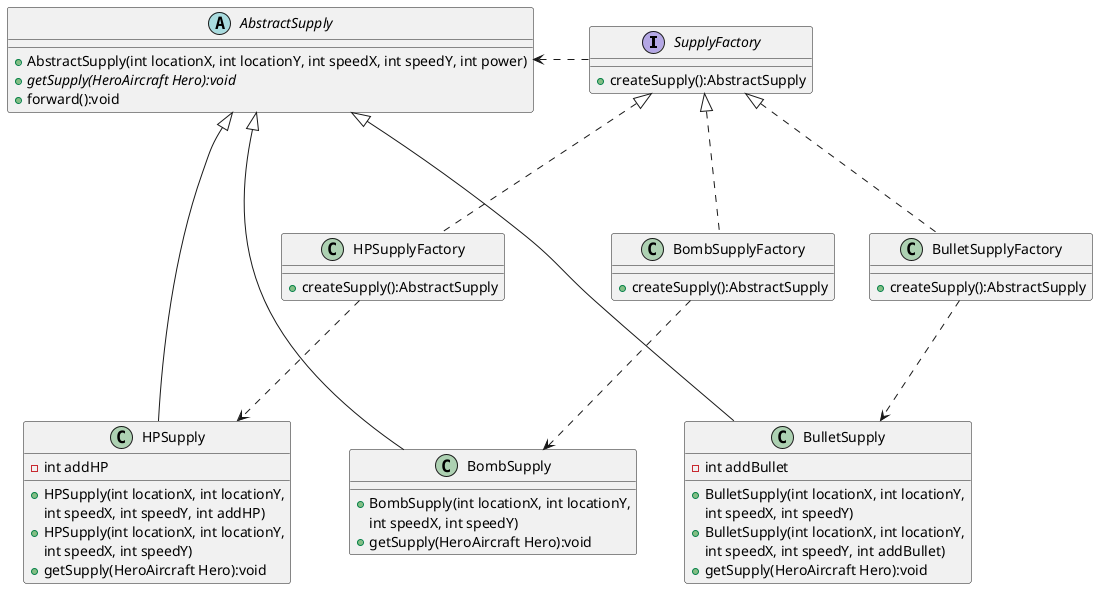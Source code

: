 @startuml
'https://plantuml.com/class-diagram

Interface SupplyFactory{
    + createSupply():AbstractSupply
}
SupplyFactory..left.>AbstractSupply
abstract class AbstractSupply
{
    + AbstractSupply(int locationX, int locationY, int speedX, int speedY, int power)
    + {abstract} getSupply(HeroAircraft Hero):void
    + forward():void
}
SupplyFactory <|... HPSupplyFactory
SupplyFactory <|... BulletSupplyFactory
SupplyFactory <|... BombSupplyFactory

HPSupplyFactory ...> HPSupply
BulletSupplyFactory ...> BulletSupply
BombSupplyFactory ...> BombSupply

AbstractSupply <|-- HPSupply
AbstractSupply <|-- BulletSupply
AbstractSupply <|-- BombSupply
class HPSupplyFactory{
    + createSupply():AbstractSupply
}

class BulletSupplyFactory{
    + createSupply():AbstractSupply
}

class BombSupplyFactory{
    + createSupply():AbstractSupply
}



class HPSupply{
    - int addHP
    + HPSupply(int locationX, int locationY,
     int speedX, int speedY, int addHP)
    + HPSupply(int locationX, int locationY,
     int speedX, int speedY)
    + getSupply(HeroAircraft Hero):void
}

class BulletSupply{
    - int addBullet
    + BulletSupply(int locationX, int locationY,
     int speedX, int speedY)
    + BulletSupply(int locationX, int locationY,
          int speedX, int speedY, int addBullet)
    + getSupply(HeroAircraft Hero):void
}

class BombSupply{
    + BombSupply(int locationX, int locationY,
     int speedX, int speedY)
    + getSupply(HeroAircraft Hero):void
}

@enduml